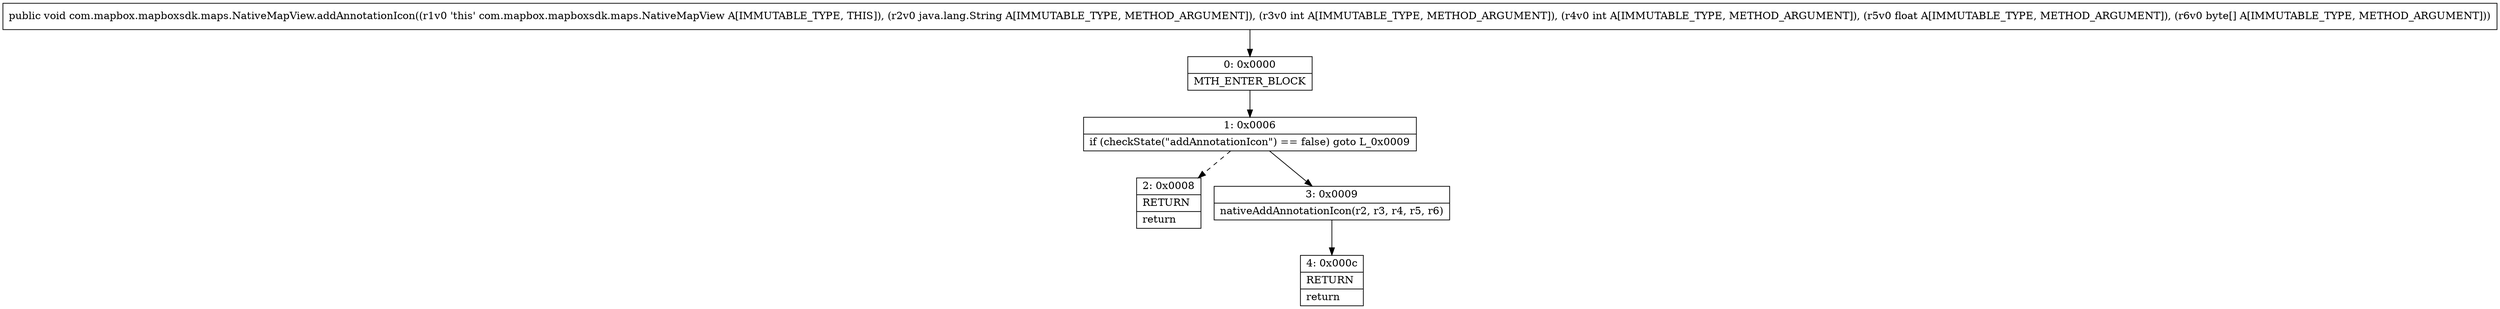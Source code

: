 digraph "CFG forcom.mapbox.mapboxsdk.maps.NativeMapView.addAnnotationIcon(Ljava\/lang\/String;IIF[B)V" {
Node_0 [shape=record,label="{0\:\ 0x0000|MTH_ENTER_BLOCK\l}"];
Node_1 [shape=record,label="{1\:\ 0x0006|if (checkState(\"addAnnotationIcon\") == false) goto L_0x0009\l}"];
Node_2 [shape=record,label="{2\:\ 0x0008|RETURN\l|return\l}"];
Node_3 [shape=record,label="{3\:\ 0x0009|nativeAddAnnotationIcon(r2, r3, r4, r5, r6)\l}"];
Node_4 [shape=record,label="{4\:\ 0x000c|RETURN\l|return\l}"];
MethodNode[shape=record,label="{public void com.mapbox.mapboxsdk.maps.NativeMapView.addAnnotationIcon((r1v0 'this' com.mapbox.mapboxsdk.maps.NativeMapView A[IMMUTABLE_TYPE, THIS]), (r2v0 java.lang.String A[IMMUTABLE_TYPE, METHOD_ARGUMENT]), (r3v0 int A[IMMUTABLE_TYPE, METHOD_ARGUMENT]), (r4v0 int A[IMMUTABLE_TYPE, METHOD_ARGUMENT]), (r5v0 float A[IMMUTABLE_TYPE, METHOD_ARGUMENT]), (r6v0 byte[] A[IMMUTABLE_TYPE, METHOD_ARGUMENT])) }"];
MethodNode -> Node_0;
Node_0 -> Node_1;
Node_1 -> Node_2[style=dashed];
Node_1 -> Node_3;
Node_3 -> Node_4;
}

